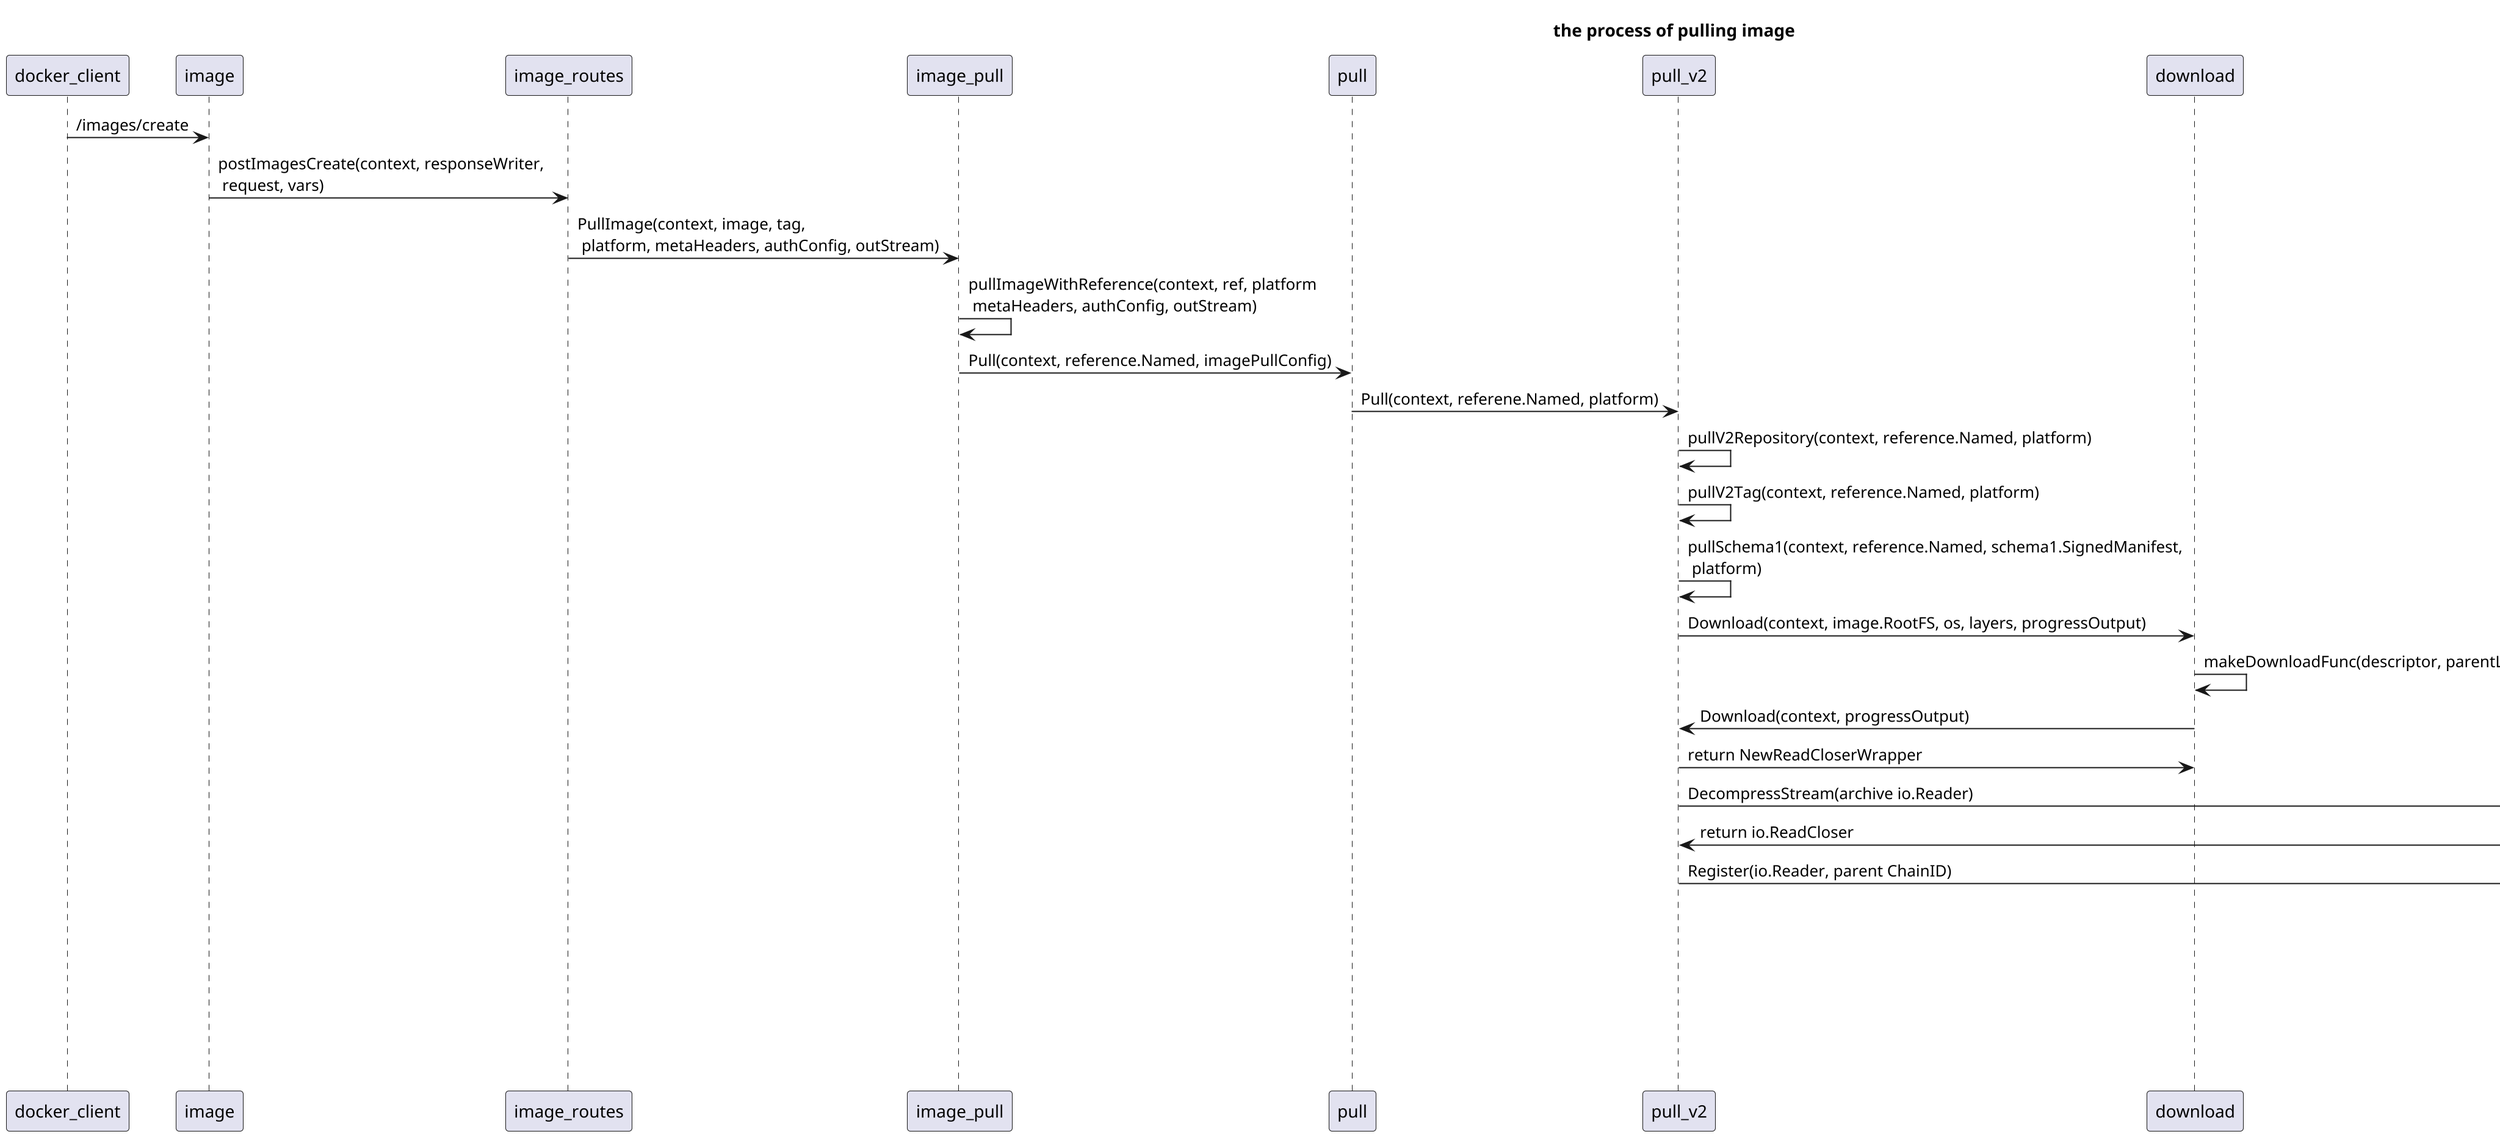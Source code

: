 @startuml pull image
scale 2

title: the process of pulling image
docker_client -> image: /images/create
image -> image_routes: postImagesCreate(context, responseWriter, \n request, vars) 
image_routes -> image_pull: PullImage(context, image, tag, \n platform, metaHeaders, authConfig, outStream)
image_pull -> image_pull: pullImageWithReference(context, ref, platform \n metaHeaders, authConfig, outStream)
image_pull -> pull: Pull(context, reference.Named, imagePullConfig)
pull -> pull_v2: Pull(context, referene.Named, platform)
pull_v2 -> pull_v2: pullV2Repository(context, reference.Named, platform)
pull_v2 -> pull_v2: pullV2Tag(context, reference.Named, platform)
pull_v2 -> pull_v2: pullSchema1(context, reference.Named, schema1.SignedManifest, \n platform)
pull_v2 -> download: Download(context, image.RootFS, os, layers, progressOutput)
download -> download: makeDownloadFunc(descriptor, parentLayer, parentDownload, os)
download -> pull_v2: Download(context, progressOutput)
pull_v2 -> download: return NewReadCloserWrapper
pull_v2 -> archive: DecompressStream(archive io.Reader)
archive -> pull_v2: return io.ReadCloser
pull_v2 -> layer_store: Register(io.Reader, parent ChainID)
layer_store -> layer_store: registerWithDescriptor(io.Reader, parent, descriptor)
layer_store -> layer_store: applyTar(fileMetadtaTransaction, io.Reader, parent string, layer)
layer_store -> overlay: ApplyDiff(id, parent, diff io.Reader)
overlay -> layer_store: return


@enduml